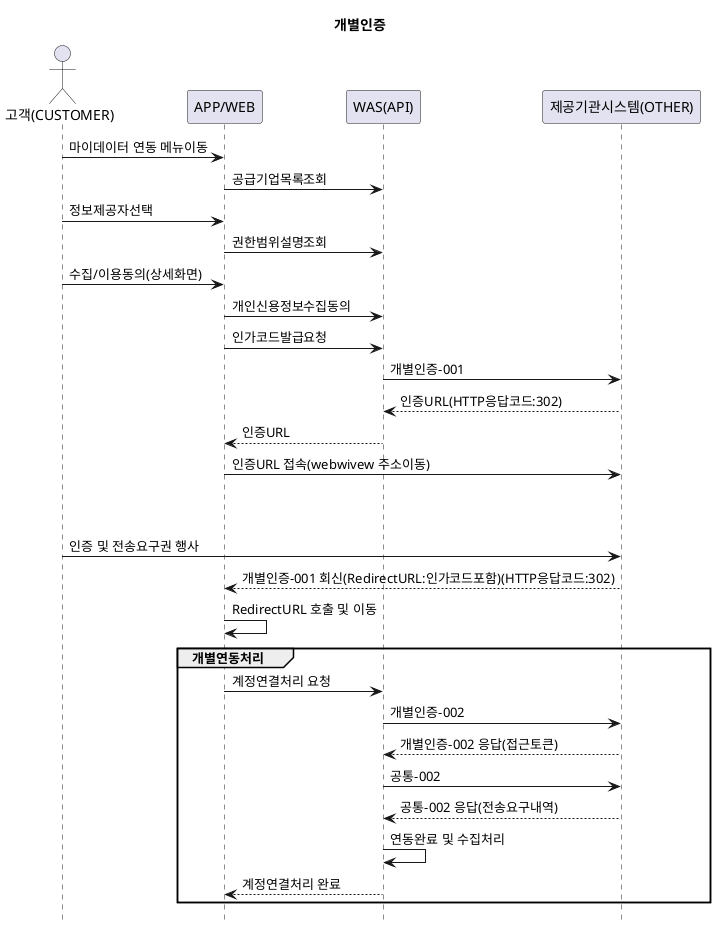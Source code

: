 @startuml mydata01

scale 1
title 개별인증
hide footbox
actor "고객(CUSTOMER)" as customer
participant "APP/WEB" as app
participant "WAS(API)" as was
participant "제공기관시스템(OTHER)" as other

customer -> app : 마이데이터 연동 메뉴이동
app -> was : 공급기업목록조회
customer -> app : 정보제공자선택
app -> was : 권한범위설명조회
customer -> app : 수집/이용동의(상세화면)
app -> was : 개인신용정보수집동의
app -> was : 인가코드발급요청
was -> other : 개별인증-001
other --> was : 인증URL(HTTP응답코드:302)
was --> app : 인증URL
app -> other : 인증URL 접속(webwivew 주소이동)
|||
|||
customer -> other : 인증 및 전송요구권 행사
other --> app : 개별인증-001 회신(RedirectURL:인가코드포함)(HTTP응답코드:302)
app -> app : RedirectURL 호출 및 이동
group 개별연동처리
  app -> was : 계정연결처리 요청
  was -> other : 개별인증-002
  other --> was : 개별인증-002 응답(접근토큰)
  was -> other : 공통-002
  other --> was : 공통-002 응답(전송요구내역)
  was -> was : 연동완료 및 수집처리
  was --> app : 계정연결처리 완료 
end group

@enduml